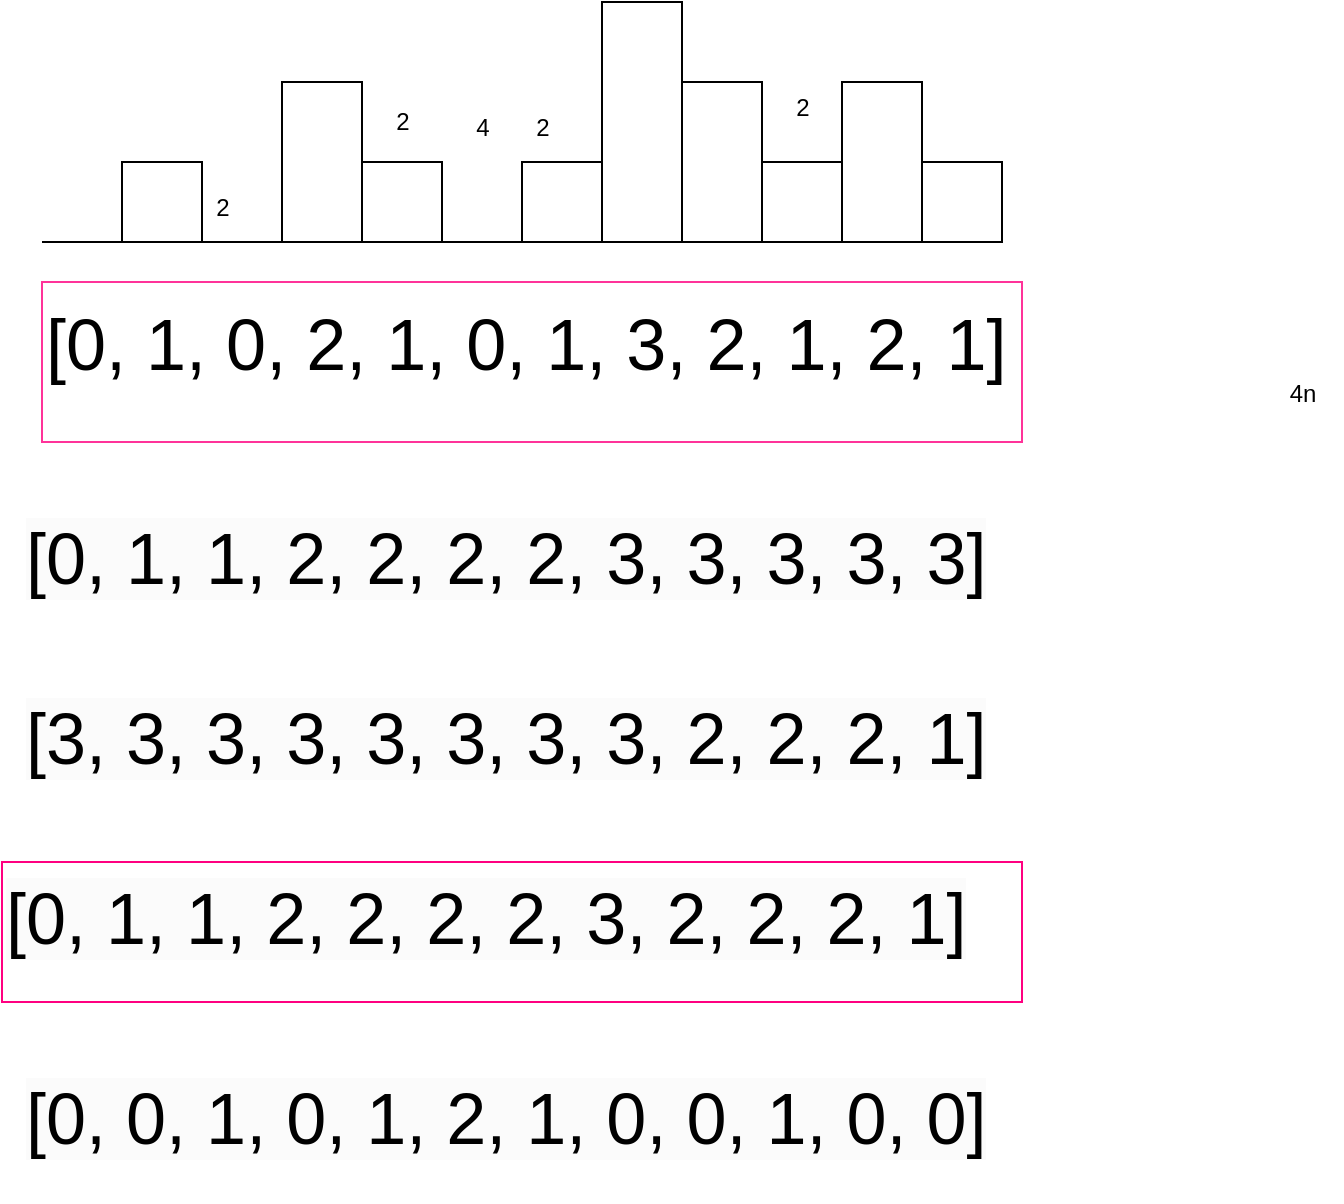 <mxfile version="24.2.1" type="device">
  <diagram name="Page-1" id="6UG-b39FniTsicbXlUkd">
    <mxGraphModel dx="1060" dy="711" grid="1" gridSize="10" guides="1" tooltips="1" connect="1" arrows="1" fold="1" page="1" pageScale="1" pageWidth="827" pageHeight="1169" math="0" shadow="0">
      <root>
        <mxCell id="0" />
        <mxCell id="1" parent="0" />
        <mxCell id="nqxarUzdSPfdHQBo2Fow-1" value="" style="endArrow=none;html=1;rounded=0;" edge="1" parent="1">
          <mxGeometry width="50" height="50" relative="1" as="geometry">
            <mxPoint x="360" y="360" as="sourcePoint" />
            <mxPoint x="840" y="360" as="targetPoint" />
          </mxGeometry>
        </mxCell>
        <mxCell id="nqxarUzdSPfdHQBo2Fow-2" value="&lt;b style=&quot;font-weight:normal;&quot; id=&quot;docs-internal-guid-b9d0d11a-7fff-98da-0fdc-95bdbebd1be6&quot;&gt;&lt;p dir=&quot;ltr&quot; style=&quot;line-height:1.38;margin-top:0pt;margin-bottom:0pt;&quot;&gt;&lt;span style=&quot;font-family: Arial, sans-serif; color: rgb(0, 0, 0); background-color: transparent; font-weight: 400; font-style: normal; font-variant: normal; text-decoration: none; vertical-align: baseline; white-space: pre-wrap;&quot;&gt;&lt;font style=&quot;font-size: 36px;&quot;&gt;[0, 1, 0, 2, 1, 0, 1, 3, 2, 1, 2, 1]&lt;/font&gt;&lt;/span&gt;&lt;/p&gt;&lt;/b&gt;" style="text;whiteSpace=wrap;html=1;strokeColor=#FF3399;" vertex="1" parent="1">
          <mxGeometry x="360" y="380" width="490" height="80" as="geometry" />
        </mxCell>
        <mxCell id="nqxarUzdSPfdHQBo2Fow-3" value="" style="rounded=0;whiteSpace=wrap;html=1;" vertex="1" parent="1">
          <mxGeometry x="400" y="320" width="40" height="40" as="geometry" />
        </mxCell>
        <mxCell id="nqxarUzdSPfdHQBo2Fow-4" value="" style="rounded=0;whiteSpace=wrap;html=1;" vertex="1" parent="1">
          <mxGeometry x="480" y="280" width="40" height="80" as="geometry" />
        </mxCell>
        <mxCell id="nqxarUzdSPfdHQBo2Fow-5" value="" style="rounded=0;whiteSpace=wrap;html=1;" vertex="1" parent="1">
          <mxGeometry x="520" y="320" width="40" height="40" as="geometry" />
        </mxCell>
        <mxCell id="nqxarUzdSPfdHQBo2Fow-6" value="" style="rounded=0;whiteSpace=wrap;html=1;" vertex="1" parent="1">
          <mxGeometry x="600" y="320" width="40" height="40" as="geometry" />
        </mxCell>
        <mxCell id="nqxarUzdSPfdHQBo2Fow-7" value="" style="rounded=0;whiteSpace=wrap;html=1;" vertex="1" parent="1">
          <mxGeometry x="640" y="240" width="40" height="120" as="geometry" />
        </mxCell>
        <mxCell id="nqxarUzdSPfdHQBo2Fow-8" value="" style="rounded=0;whiteSpace=wrap;html=1;" vertex="1" parent="1">
          <mxGeometry x="680" y="280" width="40" height="80" as="geometry" />
        </mxCell>
        <mxCell id="nqxarUzdSPfdHQBo2Fow-9" value="" style="rounded=0;whiteSpace=wrap;html=1;" vertex="1" parent="1">
          <mxGeometry x="720" y="320" width="40" height="40" as="geometry" />
        </mxCell>
        <mxCell id="nqxarUzdSPfdHQBo2Fow-10" value="" style="rounded=0;whiteSpace=wrap;html=1;" vertex="1" parent="1">
          <mxGeometry x="760" y="280" width="40" height="80" as="geometry" />
        </mxCell>
        <mxCell id="nqxarUzdSPfdHQBo2Fow-11" value="" style="rounded=0;whiteSpace=wrap;html=1;" vertex="1" parent="1">
          <mxGeometry x="800" y="320" width="40" height="40" as="geometry" />
        </mxCell>
        <mxCell id="nqxarUzdSPfdHQBo2Fow-12" style="edgeStyle=orthogonalEdgeStyle;rounded=0;orthogonalLoop=1;jettySize=auto;html=1;exitX=0.5;exitY=1;exitDx=0;exitDy=0;" edge="1" parent="1" source="nqxarUzdSPfdHQBo2Fow-2" target="nqxarUzdSPfdHQBo2Fow-2">
          <mxGeometry relative="1" as="geometry" />
        </mxCell>
        <mxCell id="nqxarUzdSPfdHQBo2Fow-14" value="&lt;span style=&quot;color: rgb(0, 0, 0); font-family: Arial, sans-serif; font-size: 36px; font-style: normal; font-variant-ligatures: normal; font-variant-caps: normal; font-weight: 400; letter-spacing: normal; orphans: 2; text-align: left; text-indent: 0px; text-transform: none; widows: 2; word-spacing: 0px; -webkit-text-stroke-width: 0px; white-space: pre-wrap; background-color: rgb(251, 251, 251); text-decoration-thickness: initial; text-decoration-style: initial; text-decoration-color: initial; display: inline !important; float: none;&quot;&gt;[0, 1, 1, 2, 2, 2, 2, 3, 3, 3, 3, 3]&lt;/span&gt;" style="text;whiteSpace=wrap;html=1;" vertex="1" parent="1">
          <mxGeometry x="350" y="490" width="510" height="70" as="geometry" />
        </mxCell>
        <mxCell id="nqxarUzdSPfdHQBo2Fow-15" value="&lt;span style=&quot;color: rgb(0, 0, 0); font-family: Arial, sans-serif; font-size: 36px; font-style: normal; font-variant-ligatures: normal; font-variant-caps: normal; font-weight: 400; letter-spacing: normal; orphans: 2; text-align: left; text-indent: 0px; text-transform: none; widows: 2; word-spacing: 0px; -webkit-text-stroke-width: 0px; white-space: pre-wrap; background-color: rgb(251, 251, 251); text-decoration-thickness: initial; text-decoration-style: initial; text-decoration-color: initial; display: inline !important; float: none;&quot;&gt;[3, 3, 3, 3, 3, 3, 3, 3, 2, 2, 2, 1]&lt;/span&gt;" style="text;whiteSpace=wrap;html=1;" vertex="1" parent="1">
          <mxGeometry x="350" y="580" width="510" height="70" as="geometry" />
        </mxCell>
        <mxCell id="nqxarUzdSPfdHQBo2Fow-17" value="&lt;span style=&quot;color: rgb(0, 0, 0); font-family: Arial, sans-serif; font-size: 36px; font-style: normal; font-variant-ligatures: normal; font-variant-caps: normal; font-weight: 400; letter-spacing: normal; orphans: 2; text-align: left; text-indent: 0px; text-transform: none; widows: 2; word-spacing: 0px; -webkit-text-stroke-width: 0px; white-space: pre-wrap; background-color: rgb(251, 251, 251); text-decoration-thickness: initial; text-decoration-style: initial; text-decoration-color: initial; display: inline !important; float: none;&quot;&gt;[0, 1, 1, 2, 2, 2, 2, 3, 2, 2, 2, 1]&lt;/span&gt;" style="text;whiteSpace=wrap;html=1;strokeColor=#FF0080;" vertex="1" parent="1">
          <mxGeometry x="340" y="670" width="510" height="70" as="geometry" />
        </mxCell>
        <mxCell id="nqxarUzdSPfdHQBo2Fow-18" value="&lt;span style=&quot;color: rgb(0, 0, 0); font-family: Arial, sans-serif; font-size: 36px; font-style: normal; font-variant-ligatures: normal; font-variant-caps: normal; font-weight: 400; letter-spacing: normal; orphans: 2; text-align: left; text-indent: 0px; text-transform: none; widows: 2; word-spacing: 0px; -webkit-text-stroke-width: 0px; white-space: pre-wrap; background-color: rgb(251, 251, 251); text-decoration-thickness: initial; text-decoration-style: initial; text-decoration-color: initial; display: inline !important; float: none;&quot;&gt;[0, 0, 1, 0, 1, 2, 1, 0, 0, 1, 0, 0]&lt;/span&gt;" style="text;whiteSpace=wrap;html=1;" vertex="1" parent="1">
          <mxGeometry x="350" y="770" width="510" height="70" as="geometry" />
        </mxCell>
        <mxCell id="nqxarUzdSPfdHQBo2Fow-19" value="2" style="text;html=1;align=center;verticalAlign=middle;resizable=0;points=[];autosize=1;strokeColor=none;fillColor=none;" vertex="1" parent="1">
          <mxGeometry x="435" y="328" width="30" height="30" as="geometry" />
        </mxCell>
        <mxCell id="nqxarUzdSPfdHQBo2Fow-20" value="2" style="text;html=1;align=center;verticalAlign=middle;resizable=0;points=[];autosize=1;strokeColor=none;fillColor=none;" vertex="1" parent="1">
          <mxGeometry x="525" y="285" width="30" height="30" as="geometry" />
        </mxCell>
        <mxCell id="nqxarUzdSPfdHQBo2Fow-24" value="4" style="text;html=1;align=center;verticalAlign=middle;resizable=0;points=[];autosize=1;strokeColor=none;fillColor=none;" vertex="1" parent="1">
          <mxGeometry x="565" y="288" width="30" height="30" as="geometry" />
        </mxCell>
        <mxCell id="nqxarUzdSPfdHQBo2Fow-27" value="2" style="text;html=1;align=center;verticalAlign=middle;resizable=0;points=[];autosize=1;strokeColor=none;fillColor=none;" vertex="1" parent="1">
          <mxGeometry x="595" y="288" width="30" height="30" as="geometry" />
        </mxCell>
        <mxCell id="nqxarUzdSPfdHQBo2Fow-28" value="2" style="text;html=1;align=center;verticalAlign=middle;resizable=0;points=[];autosize=1;strokeColor=none;fillColor=none;" vertex="1" parent="1">
          <mxGeometry x="725" y="278" width="30" height="30" as="geometry" />
        </mxCell>
        <mxCell id="nqxarUzdSPfdHQBo2Fow-29" value="4n&lt;div&gt;&lt;br&gt;&lt;/div&gt;" style="text;html=1;align=center;verticalAlign=middle;resizable=0;points=[];autosize=1;strokeColor=none;fillColor=none;" vertex="1" parent="1">
          <mxGeometry x="970" y="423" width="40" height="40" as="geometry" />
        </mxCell>
      </root>
    </mxGraphModel>
  </diagram>
</mxfile>
